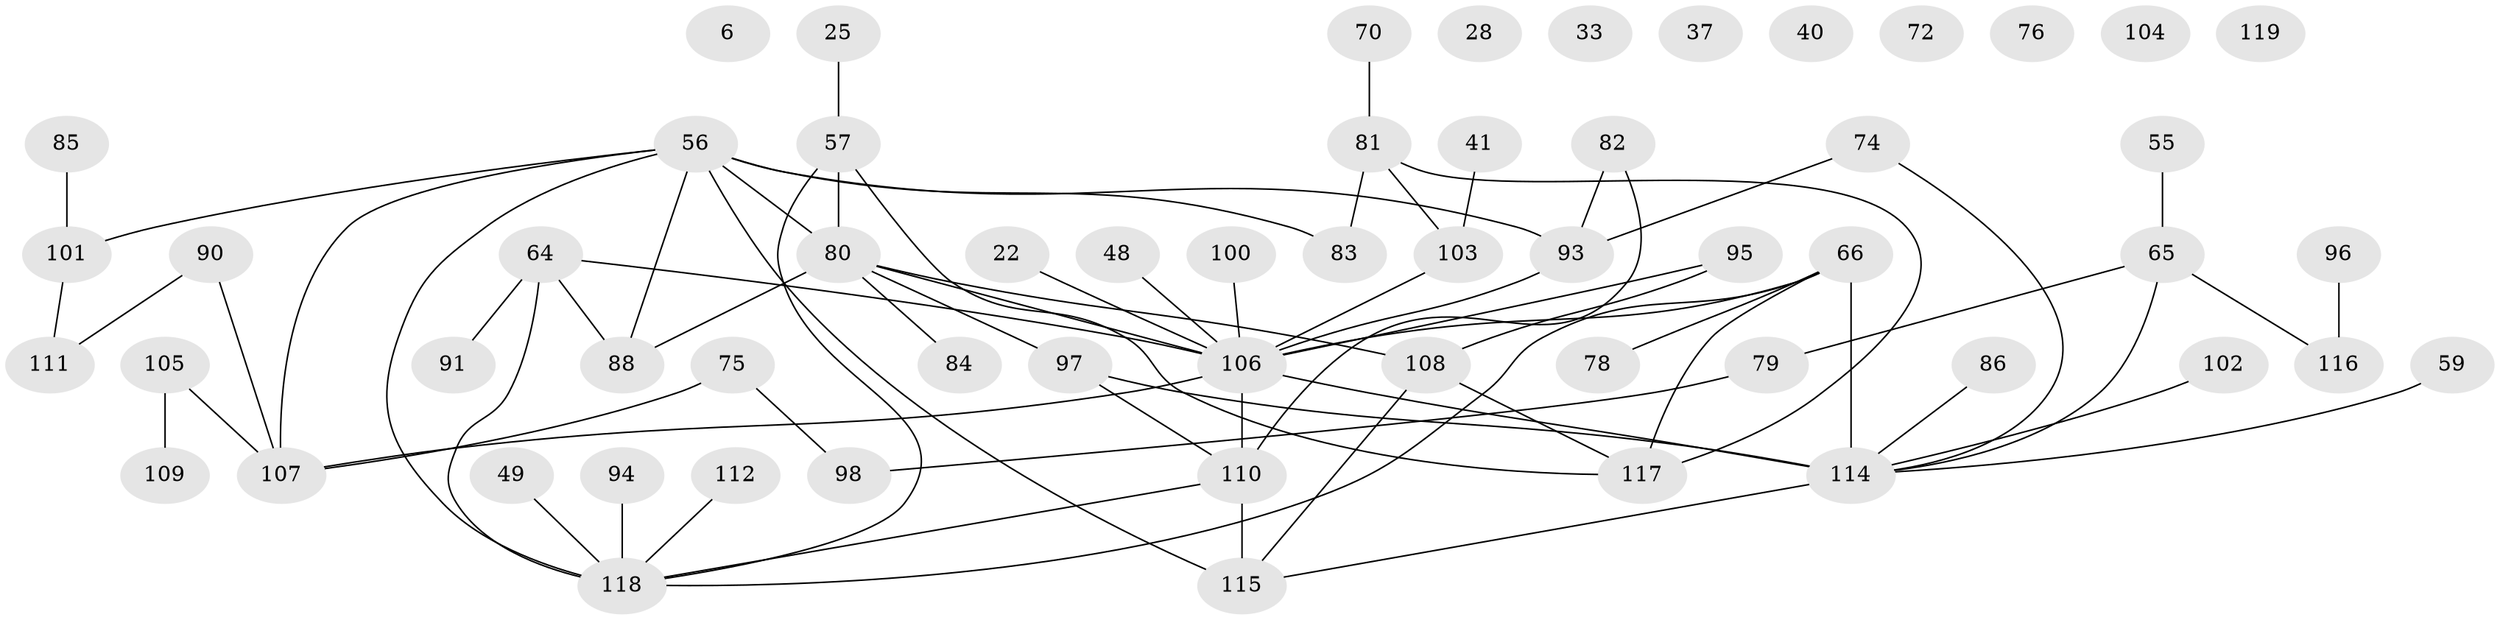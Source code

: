 // original degree distribution, {1: 0.2184873949579832, 2: 0.2689075630252101, 4: 0.20168067226890757, 0: 0.07563025210084033, 3: 0.16806722689075632, 5: 0.04201680672268908, 6: 0.01680672268907563, 7: 0.008403361344537815}
// Generated by graph-tools (version 1.1) at 2025/39/03/09/25 04:39:51]
// undirected, 59 vertices, 72 edges
graph export_dot {
graph [start="1"]
  node [color=gray90,style=filled];
  6;
  22;
  25;
  28;
  33;
  37;
  40;
  41;
  48;
  49;
  55;
  56 [super="+20+34+7+51+39"];
  57;
  59;
  64;
  65 [super="+54"];
  66 [super="+29+21"];
  70;
  72;
  74;
  75;
  76;
  78 [super="+35"];
  79;
  80 [super="+62"];
  81;
  82 [super="+77"];
  83;
  84;
  85 [super="+26"];
  86 [super="+2"];
  88;
  90;
  91;
  93 [super="+3+92"];
  94;
  95 [super="+24"];
  96;
  97 [super="+63"];
  98;
  100;
  101 [super="+9+31+45"];
  102 [super="+30"];
  103 [super="+68"];
  104;
  105;
  106 [super="+5+89"];
  107 [super="+1+71+99"];
  108;
  109;
  110 [super="+60"];
  111;
  112;
  114 [super="+38+61"];
  115;
  116;
  117 [super="+67+46"];
  118 [super="+14+16+42+58+52+69+113"];
  119;
  22 -- 106;
  25 -- 57;
  41 -- 103;
  48 -- 106;
  49 -- 118;
  55 -- 65;
  56 -- 101;
  56 -- 118 [weight=2];
  56 -- 80;
  56 -- 115;
  56 -- 83;
  56 -- 93 [weight=3];
  56 -- 88;
  56 -- 107;
  57 -- 80 [weight=2];
  57 -- 117;
  57 -- 118;
  59 -- 114;
  64 -- 88;
  64 -- 91;
  64 -- 118;
  64 -- 106;
  65 -- 116;
  65 -- 114;
  65 -- 79;
  66 -- 114 [weight=3];
  66 -- 118;
  66 -- 117;
  66 -- 106;
  66 -- 78;
  70 -- 81;
  74 -- 114;
  74 -- 93;
  75 -- 98;
  75 -- 107;
  79 -- 98;
  80 -- 88 [weight=2];
  80 -- 108;
  80 -- 84;
  80 -- 97;
  80 -- 106 [weight=3];
  81 -- 83;
  81 -- 117;
  81 -- 103;
  82 -- 110;
  82 -- 93;
  85 -- 101;
  86 -- 114;
  90 -- 111;
  90 -- 107;
  93 -- 106;
  94 -- 118;
  95 -- 108;
  95 -- 106;
  96 -- 116;
  97 -- 110;
  97 -- 114;
  100 -- 106;
  101 -- 111;
  102 -- 114;
  103 -- 106 [weight=2];
  105 -- 109;
  105 -- 107;
  106 -- 107 [weight=3];
  106 -- 110;
  106 -- 114;
  108 -- 115;
  108 -- 117;
  110 -- 115 [weight=2];
  110 -- 118;
  112 -- 118;
  114 -- 115;
}
